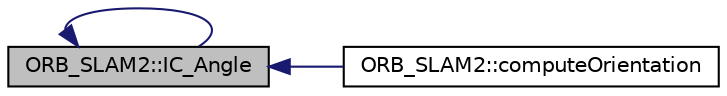 digraph "ORB_SLAM2::IC_Angle"
{
  edge [fontname="Helvetica",fontsize="10",labelfontname="Helvetica",labelfontsize="10"];
  node [fontname="Helvetica",fontsize="10",shape=record];
  rankdir="LR";
  Node6 [label="ORB_SLAM2::IC_Angle",height=0.2,width=0.4,color="black", fillcolor="grey75", style="filled", fontcolor="black"];
  Node6 -> Node6 [dir="back",color="midnightblue",fontsize="10",style="solid",fontname="Helvetica"];
  Node6 -> Node7 [dir="back",color="midnightblue",fontsize="10",style="solid",fontname="Helvetica"];
  Node7 [label="ORB_SLAM2::computeOrientation",height=0.2,width=0.4,color="black", fillcolor="white", style="filled",URL="$namespace_o_r_b___s_l_a_m2.html#a40adb6b621d7c2dd9d2961ba88e445c8",tooltip="计算图像中每个特征角点的旋转方向 "];
}
